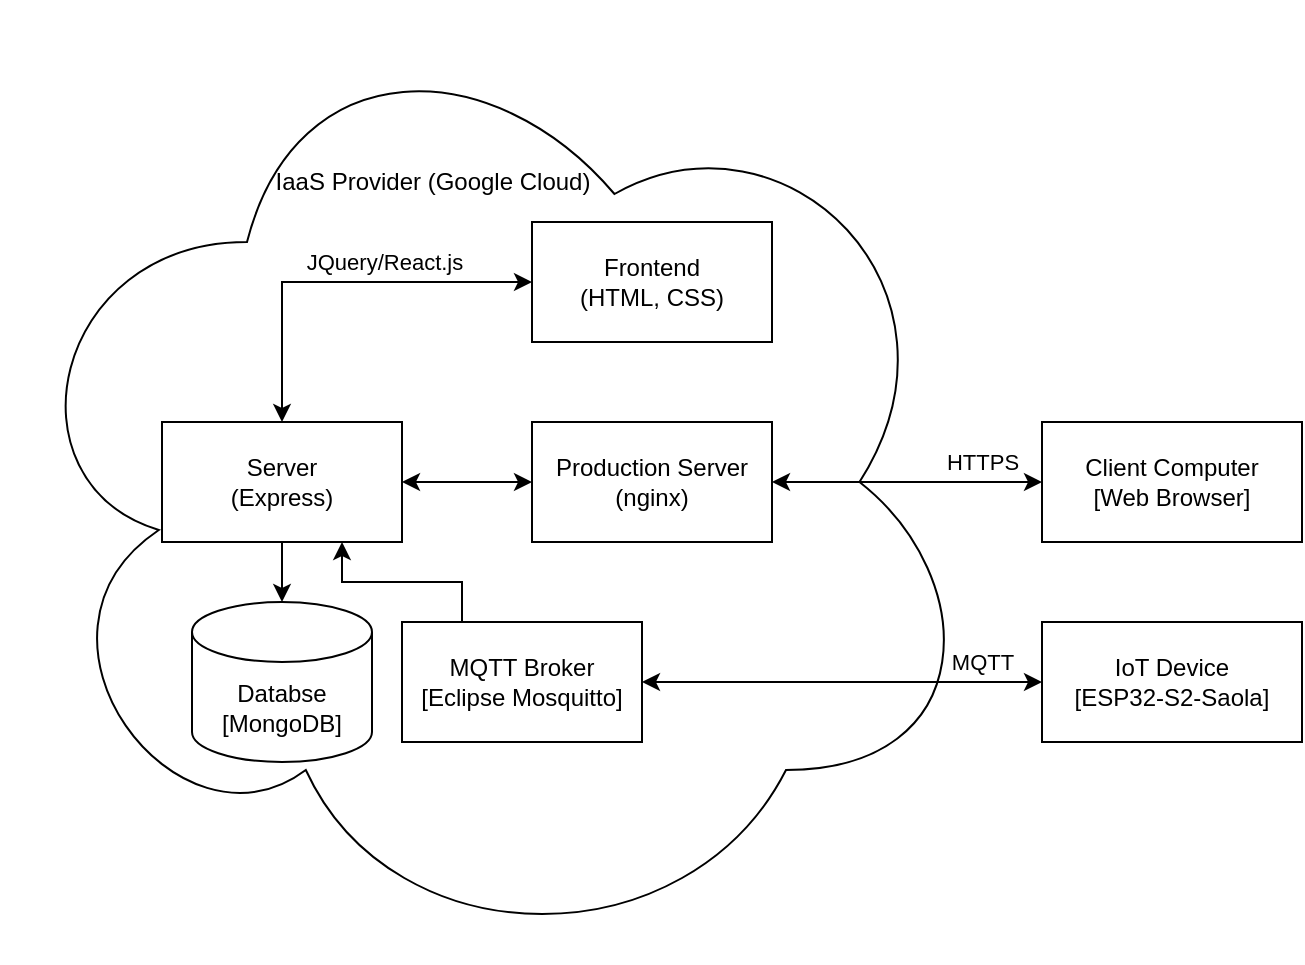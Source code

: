 <mxfile version="15.7.3" type="device"><diagram id="hjHETTiT2KymrP8canzW" name="Page-1"><mxGraphModel dx="1038" dy="649" grid="1" gridSize="10" guides="1" tooltips="1" connect="1" arrows="1" fold="1" page="1" pageScale="1" pageWidth="1100" pageHeight="850" math="0" shadow="0"><root><mxCell id="0"/><mxCell id="1" parent="0"/><mxCell id="C9ZLnt20T_Q_jH8jFK8T-7" value="" style="ellipse;shape=cloud;whiteSpace=wrap;html=1;" parent="1" vertex="1"><mxGeometry x="190" y="60" width="490" height="480" as="geometry"/></mxCell><mxCell id="C9ZLnt20T_Q_jH8jFK8T-9" style="edgeStyle=orthogonalEdgeStyle;rounded=0;orthogonalLoop=1;jettySize=auto;html=1;exitX=0;exitY=0.5;exitDx=0;exitDy=0;startArrow=classic;startFill=1;" parent="1" source="C9ZLnt20T_Q_jH8jFK8T-1" target="C9ZLnt20T_Q_jH8jFK8T-5" edge="1"><mxGeometry relative="1" as="geometry"/></mxCell><mxCell id="C9ZLnt20T_Q_jH8jFK8T-19" value="MQTT" style="edgeLabel;html=1;align=center;verticalAlign=middle;resizable=0;points=[];" parent="C9ZLnt20T_Q_jH8jFK8T-9" vertex="1" connectable="0"><mxGeometry x="-0.165" y="4" relative="1" as="geometry"><mxPoint x="53" y="-14" as="offset"/></mxGeometry></mxCell><mxCell id="C9ZLnt20T_Q_jH8jFK8T-1" value="IoT Device&lt;br&gt;[ESP32-S2-Saola]" style="rounded=0;whiteSpace=wrap;html=1;" parent="1" vertex="1"><mxGeometry x="710" y="370" width="130" height="60" as="geometry"/></mxCell><mxCell id="C9ZLnt20T_Q_jH8jFK8T-2" value="IaaS Provider (Google Cloud)" style="text;html=1;align=center;verticalAlign=middle;resizable=0;points=[];autosize=1;strokeColor=none;fillColor=none;" parent="1" vertex="1"><mxGeometry x="320" y="140" width="170" height="20" as="geometry"/></mxCell><mxCell id="C9ZLnt20T_Q_jH8jFK8T-14" style="edgeStyle=orthogonalEdgeStyle;rounded=0;orthogonalLoop=1;jettySize=auto;html=1;exitX=0.5;exitY=0;exitDx=0;exitDy=0;entryX=0;entryY=0.5;entryDx=0;entryDy=0;startArrow=classic;startFill=1;" parent="1" source="C9ZLnt20T_Q_jH8jFK8T-3" target="C9ZLnt20T_Q_jH8jFK8T-6" edge="1"><mxGeometry relative="1" as="geometry"/></mxCell><mxCell id="egXmgugmYWmrDgQX8zcC-2" style="edgeStyle=orthogonalEdgeStyle;rounded=0;orthogonalLoop=1;jettySize=auto;html=1;exitX=0.5;exitY=1;exitDx=0;exitDy=0;entryX=0.5;entryY=0;entryDx=0;entryDy=0;entryPerimeter=0;" parent="1" source="C9ZLnt20T_Q_jH8jFK8T-3" target="C9ZLnt20T_Q_jH8jFK8T-4" edge="1"><mxGeometry relative="1" as="geometry"/></mxCell><mxCell id="C9ZLnt20T_Q_jH8jFK8T-3" value="Server&lt;br&gt;(Express)" style="rounded=0;whiteSpace=wrap;html=1;" parent="1" vertex="1"><mxGeometry x="270" y="270" width="120" height="60" as="geometry"/></mxCell><mxCell id="C9ZLnt20T_Q_jH8jFK8T-4" value="Databse&lt;br&gt;[MongoDB]" style="shape=cylinder3;whiteSpace=wrap;html=1;boundedLbl=1;backgroundOutline=1;size=15;" parent="1" vertex="1"><mxGeometry x="285" y="360" width="90" height="80" as="geometry"/></mxCell><mxCell id="egXmgugmYWmrDgQX8zcC-3" style="edgeStyle=orthogonalEdgeStyle;rounded=0;orthogonalLoop=1;jettySize=auto;html=1;exitX=0.25;exitY=0;exitDx=0;exitDy=0;entryX=0.75;entryY=1;entryDx=0;entryDy=0;" parent="1" source="C9ZLnt20T_Q_jH8jFK8T-5" target="C9ZLnt20T_Q_jH8jFK8T-3" edge="1"><mxGeometry relative="1" as="geometry"/></mxCell><mxCell id="C9ZLnt20T_Q_jH8jFK8T-5" value="MQTT Broker&lt;br&gt;[Eclipse Mosquitto]" style="rounded=0;whiteSpace=wrap;html=1;" parent="1" vertex="1"><mxGeometry x="390" y="370" width="120" height="60" as="geometry"/></mxCell><mxCell id="C9ZLnt20T_Q_jH8jFK8T-6" value="Frontend&lt;br&gt;(HTML, CSS)" style="rounded=0;whiteSpace=wrap;html=1;" parent="1" vertex="1"><mxGeometry x="455" y="170" width="120" height="60" as="geometry"/></mxCell><mxCell id="C9ZLnt20T_Q_jH8jFK8T-12" style="edgeStyle=orthogonalEdgeStyle;rounded=0;orthogonalLoop=1;jettySize=auto;html=1;exitX=0;exitY=0.5;exitDx=0;exitDy=0;startArrow=classic;startFill=1;" parent="1" source="C9ZLnt20T_Q_jH8jFK8T-8" target="C9ZLnt20T_Q_jH8jFK8T-3" edge="1"><mxGeometry relative="1" as="geometry"/></mxCell><mxCell id="C9ZLnt20T_Q_jH8jFK8T-8" value="Production Server (nginx)" style="rounded=0;whiteSpace=wrap;html=1;" parent="1" vertex="1"><mxGeometry x="455" y="270" width="120" height="60" as="geometry"/></mxCell><mxCell id="C9ZLnt20T_Q_jH8jFK8T-17" style="edgeStyle=orthogonalEdgeStyle;rounded=0;orthogonalLoop=1;jettySize=auto;html=1;exitX=0;exitY=0.5;exitDx=0;exitDy=0;entryX=1;entryY=0.5;entryDx=0;entryDy=0;startArrow=classic;startFill=1;" parent="1" source="C9ZLnt20T_Q_jH8jFK8T-15" target="C9ZLnt20T_Q_jH8jFK8T-8" edge="1"><mxGeometry relative="1" as="geometry"/></mxCell><mxCell id="C9ZLnt20T_Q_jH8jFK8T-20" value="HTTPS" style="edgeLabel;html=1;align=center;verticalAlign=middle;resizable=0;points=[];" parent="C9ZLnt20T_Q_jH8jFK8T-17" vertex="1" connectable="0"><mxGeometry x="-0.268" y="-4" relative="1" as="geometry"><mxPoint x="19" y="-6" as="offset"/></mxGeometry></mxCell><mxCell id="C9ZLnt20T_Q_jH8jFK8T-15" value="Client Computer&lt;br&gt;[Web Browser]" style="rounded=0;whiteSpace=wrap;html=1;" parent="1" vertex="1"><mxGeometry x="710" y="270" width="130" height="60" as="geometry"/></mxCell><mxCell id="C9ZLnt20T_Q_jH8jFK8T-21" value="JQuery/React.js" style="edgeLabel;html=1;align=center;verticalAlign=middle;resizable=0;points=[];" parent="1" vertex="1" connectable="0"><mxGeometry x="395" y="190" as="geometry"><mxPoint x="-14" as="offset"/></mxGeometry></mxCell></root></mxGraphModel></diagram></mxfile>
